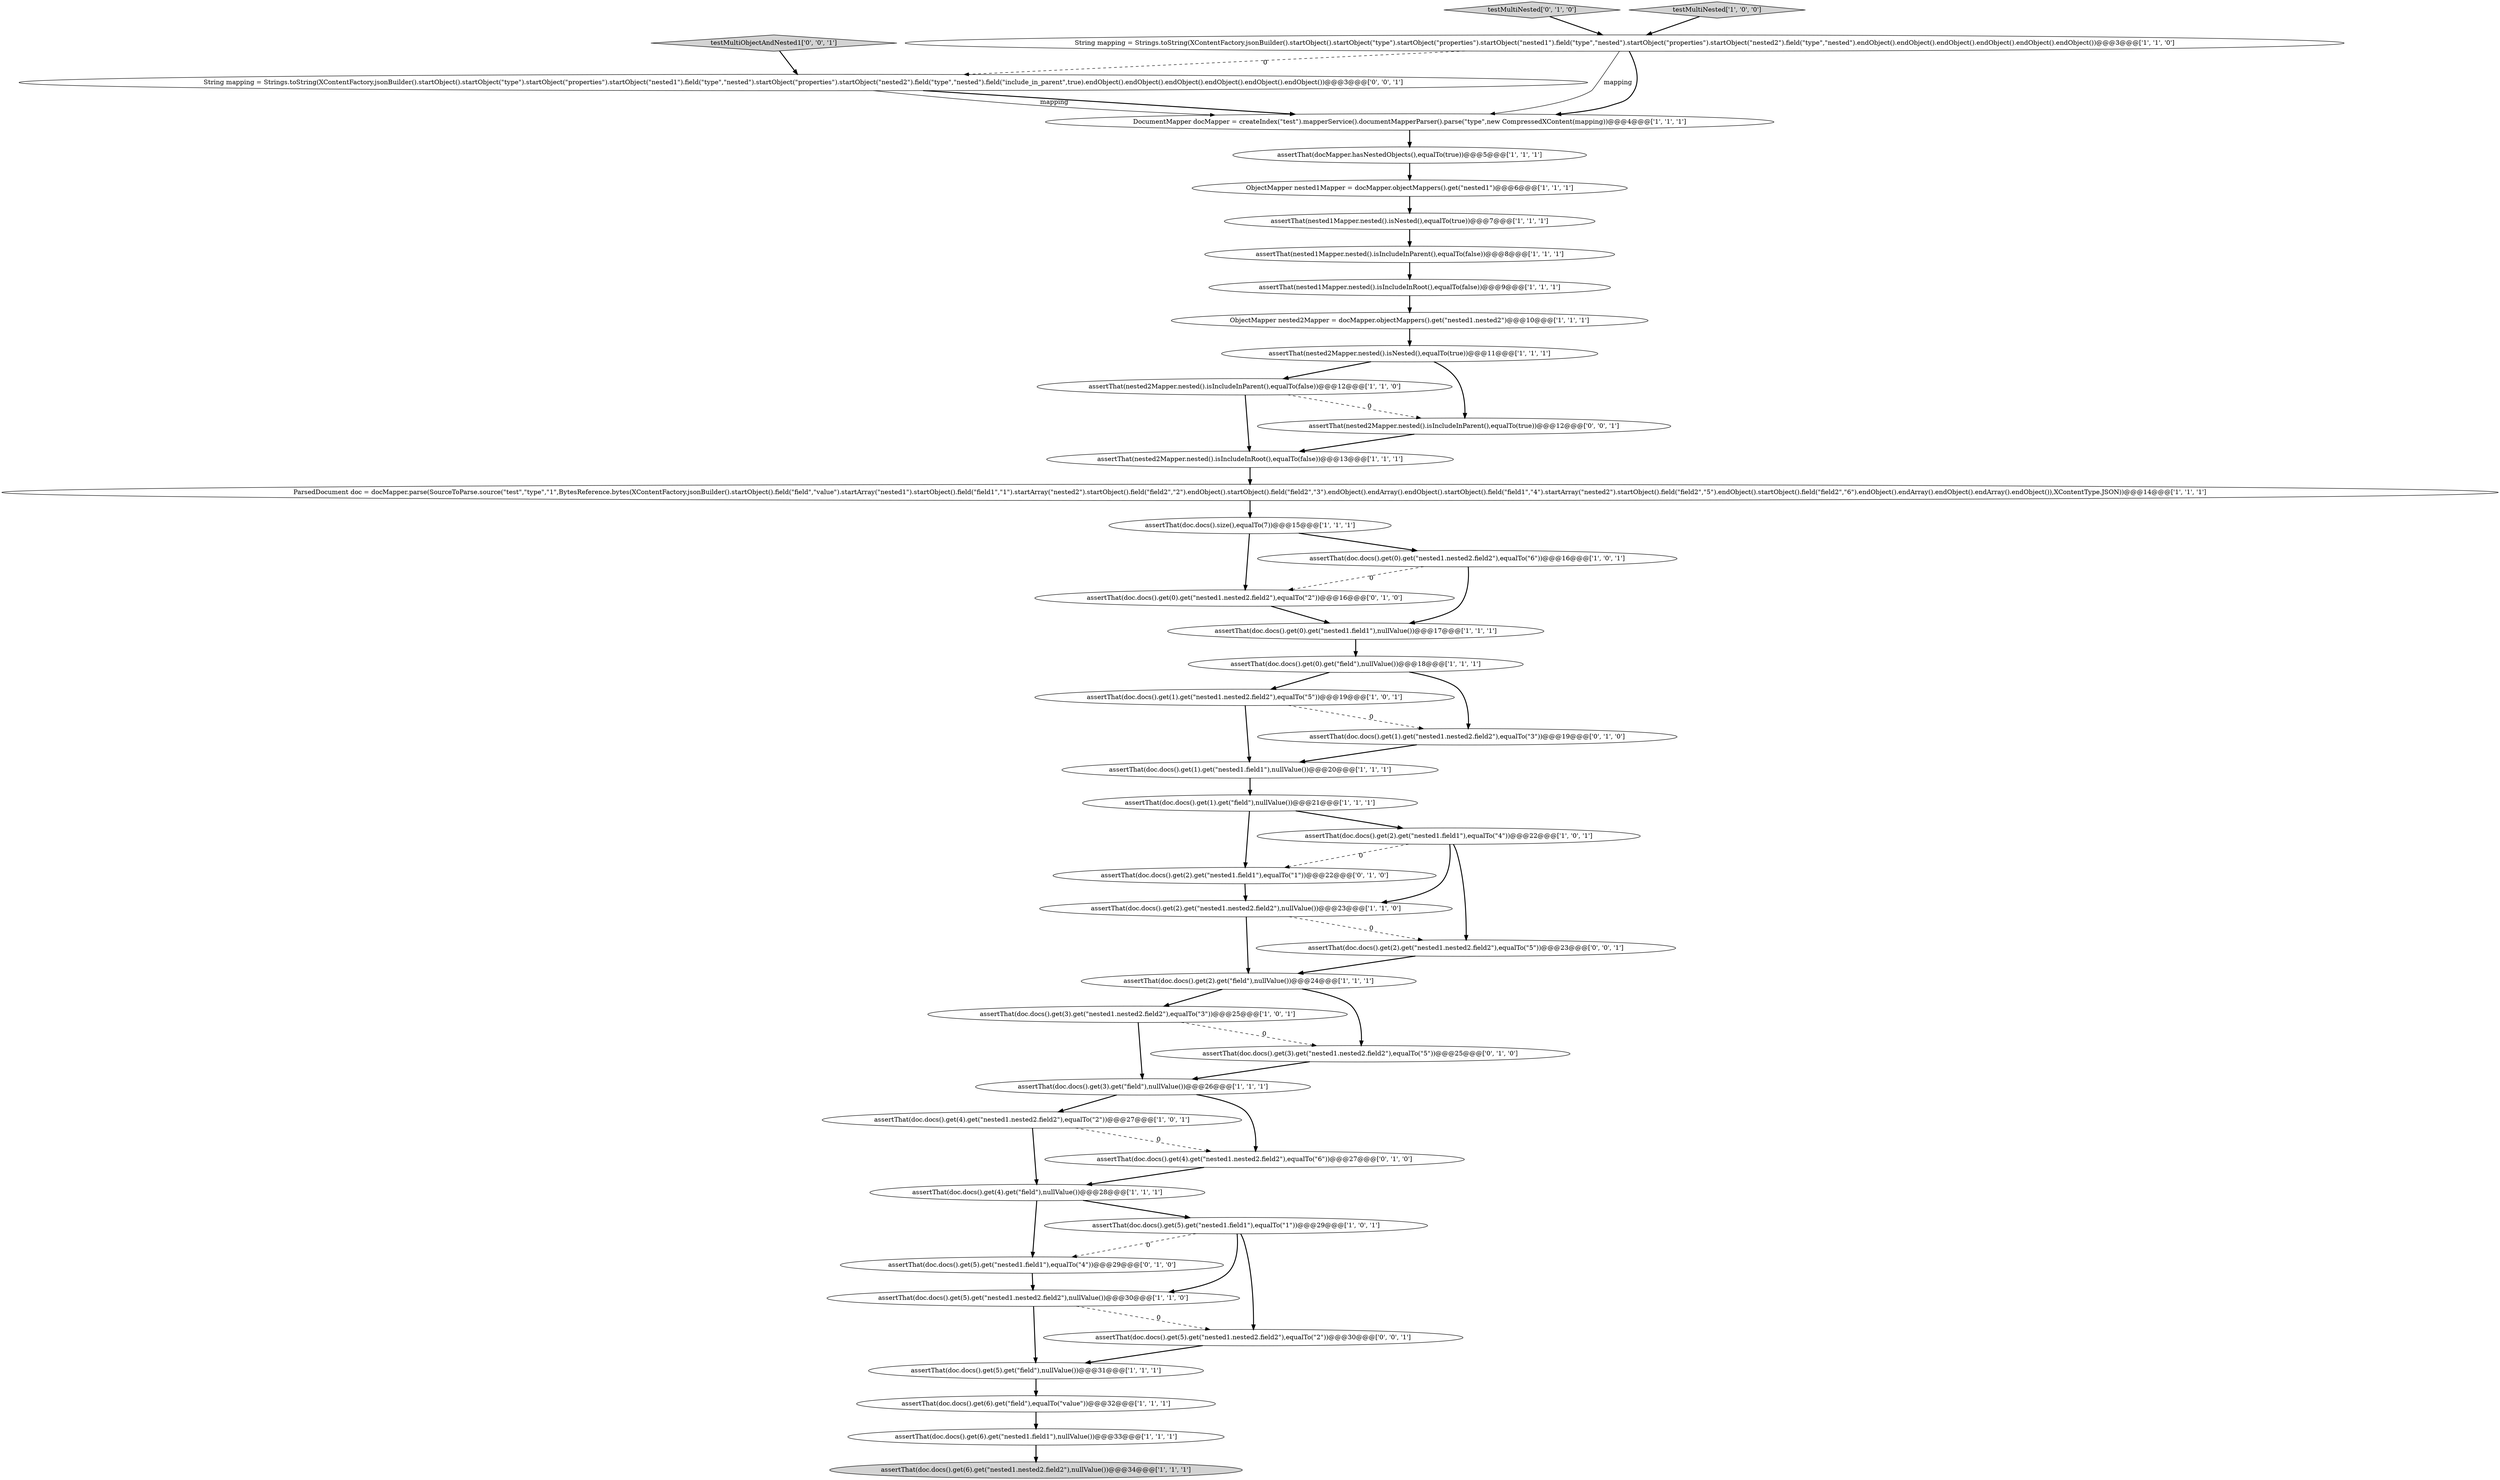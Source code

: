 digraph {
19 [style = filled, label = "assertThat(nested1Mapper.nested().isNested(),equalTo(true))@@@7@@@['1', '1', '1']", fillcolor = white, shape = ellipse image = "AAA0AAABBB1BBB"];
22 [style = filled, label = "assertThat(nested2Mapper.nested().isIncludeInParent(),equalTo(false))@@@12@@@['1', '1', '0']", fillcolor = white, shape = ellipse image = "AAA0AAABBB1BBB"];
7 [style = filled, label = "assertThat(doc.docs().get(1).get(\"field\"),nullValue())@@@21@@@['1', '1', '1']", fillcolor = white, shape = ellipse image = "AAA0AAABBB1BBB"];
34 [style = filled, label = "assertThat(doc.docs().get(1).get(\"nested1.nested2.field2\"),equalTo(\"3\"))@@@19@@@['0', '1', '0']", fillcolor = white, shape = ellipse image = "AAA1AAABBB2BBB"];
41 [style = filled, label = "testMultiObjectAndNested1['0', '0', '1']", fillcolor = lightgray, shape = diamond image = "AAA0AAABBB3BBB"];
27 [style = filled, label = "assertThat(doc.docs().get(0).get(\"nested1.field1\"),nullValue())@@@17@@@['1', '1', '1']", fillcolor = white, shape = ellipse image = "AAA0AAABBB1BBB"];
29 [style = filled, label = "assertThat(doc.docs().get(1).get(\"nested1.field1\"),nullValue())@@@20@@@['1', '1', '1']", fillcolor = white, shape = ellipse image = "AAA0AAABBB1BBB"];
36 [style = filled, label = "testMultiNested['0', '1', '0']", fillcolor = lightgray, shape = diamond image = "AAA0AAABBB2BBB"];
37 [style = filled, label = "assertThat(doc.docs().get(0).get(\"nested1.nested2.field2\"),equalTo(\"2\"))@@@16@@@['0', '1', '0']", fillcolor = white, shape = ellipse image = "AAA1AAABBB2BBB"];
42 [style = filled, label = "assertThat(doc.docs().get(5).get(\"nested1.nested2.field2\"),equalTo(\"2\"))@@@30@@@['0', '0', '1']", fillcolor = white, shape = ellipse image = "AAA0AAABBB3BBB"];
5 [style = filled, label = "assertThat(docMapper.hasNestedObjects(),equalTo(true))@@@5@@@['1', '1', '1']", fillcolor = white, shape = ellipse image = "AAA0AAABBB1BBB"];
18 [style = filled, label = "assertThat(doc.docs().get(2).get(\"nested1.field1\"),equalTo(\"4\"))@@@22@@@['1', '0', '1']", fillcolor = white, shape = ellipse image = "AAA0AAABBB1BBB"];
11 [style = filled, label = "ObjectMapper nested2Mapper = docMapper.objectMappers().get(\"nested1.nested2\")@@@10@@@['1', '1', '1']", fillcolor = white, shape = ellipse image = "AAA0AAABBB1BBB"];
16 [style = filled, label = "assertThat(doc.docs().get(5).get(\"nested1.field1\"),equalTo(\"1\"))@@@29@@@['1', '0', '1']", fillcolor = white, shape = ellipse image = "AAA0AAABBB1BBB"];
9 [style = filled, label = "assertThat(doc.docs().get(1).get(\"nested1.nested2.field2\"),equalTo(\"5\"))@@@19@@@['1', '0', '1']", fillcolor = white, shape = ellipse image = "AAA0AAABBB1BBB"];
28 [style = filled, label = "assertThat(doc.docs().size(),equalTo(7))@@@15@@@['1', '1', '1']", fillcolor = white, shape = ellipse image = "AAA0AAABBB1BBB"];
21 [style = filled, label = "ParsedDocument doc = docMapper.parse(SourceToParse.source(\"test\",\"type\",\"1\",BytesReference.bytes(XContentFactory.jsonBuilder().startObject().field(\"field\",\"value\").startArray(\"nested1\").startObject().field(\"field1\",\"1\").startArray(\"nested2\").startObject().field(\"field2\",\"2\").endObject().startObject().field(\"field2\",\"3\").endObject().endArray().endObject().startObject().field(\"field1\",\"4\").startArray(\"nested2\").startObject().field(\"field2\",\"5\").endObject().startObject().field(\"field2\",\"6\").endObject().endArray().endObject().endArray().endObject()),XContentType.JSON))@@@14@@@['1', '1', '1']", fillcolor = white, shape = ellipse image = "AAA0AAABBB1BBB"];
20 [style = filled, label = "assertThat(nested1Mapper.nested().isIncludeInRoot(),equalTo(false))@@@9@@@['1', '1', '1']", fillcolor = white, shape = ellipse image = "AAA0AAABBB1BBB"];
44 [style = filled, label = "String mapping = Strings.toString(XContentFactory.jsonBuilder().startObject().startObject(\"type\").startObject(\"properties\").startObject(\"nested1\").field(\"type\",\"nested\").startObject(\"properties\").startObject(\"nested2\").field(\"type\",\"nested\").field(\"include_in_parent\",true).endObject().endObject().endObject().endObject().endObject().endObject())@@@3@@@['0', '0', '1']", fillcolor = white, shape = ellipse image = "AAA0AAABBB3BBB"];
38 [style = filled, label = "assertThat(doc.docs().get(3).get(\"nested1.nested2.field2\"),equalTo(\"5\"))@@@25@@@['0', '1', '0']", fillcolor = white, shape = ellipse image = "AAA1AAABBB2BBB"];
10 [style = filled, label = "assertThat(doc.docs().get(4).get(\"nested1.nested2.field2\"),equalTo(\"2\"))@@@27@@@['1', '0', '1']", fillcolor = white, shape = ellipse image = "AAA0AAABBB1BBB"];
0 [style = filled, label = "assertThat(doc.docs().get(0).get(\"field\"),nullValue())@@@18@@@['1', '1', '1']", fillcolor = white, shape = ellipse image = "AAA0AAABBB1BBB"];
15 [style = filled, label = "assertThat(doc.docs().get(5).get(\"field\"),nullValue())@@@31@@@['1', '1', '1']", fillcolor = white, shape = ellipse image = "AAA0AAABBB1BBB"];
39 [style = filled, label = "assertThat(doc.docs().get(2).get(\"nested1.field1\"),equalTo(\"1\"))@@@22@@@['0', '1', '0']", fillcolor = white, shape = ellipse image = "AAA1AAABBB2BBB"];
6 [style = filled, label = "assertThat(doc.docs().get(6).get(\"field\"),equalTo(\"value\"))@@@32@@@['1', '1', '1']", fillcolor = white, shape = ellipse image = "AAA0AAABBB1BBB"];
8 [style = filled, label = "ObjectMapper nested1Mapper = docMapper.objectMappers().get(\"nested1\")@@@6@@@['1', '1', '1']", fillcolor = white, shape = ellipse image = "AAA0AAABBB1BBB"];
35 [style = filled, label = "assertThat(doc.docs().get(5).get(\"nested1.field1\"),equalTo(\"4\"))@@@29@@@['0', '1', '0']", fillcolor = white, shape = ellipse image = "AAA1AAABBB2BBB"];
32 [style = filled, label = "assertThat(nested2Mapper.nested().isIncludeInRoot(),equalTo(false))@@@13@@@['1', '1', '1']", fillcolor = white, shape = ellipse image = "AAA0AAABBB1BBB"];
33 [style = filled, label = "assertThat(doc.docs().get(4).get(\"nested1.nested2.field2\"),equalTo(\"6\"))@@@27@@@['0', '1', '0']", fillcolor = white, shape = ellipse image = "AAA1AAABBB2BBB"];
24 [style = filled, label = "assertThat(doc.docs().get(2).get(\"nested1.nested2.field2\"),nullValue())@@@23@@@['1', '1', '0']", fillcolor = white, shape = ellipse image = "AAA0AAABBB1BBB"];
13 [style = filled, label = "testMultiNested['1', '0', '0']", fillcolor = lightgray, shape = diamond image = "AAA0AAABBB1BBB"];
2 [style = filled, label = "assertThat(nested2Mapper.nested().isNested(),equalTo(true))@@@11@@@['1', '1', '1']", fillcolor = white, shape = ellipse image = "AAA0AAABBB1BBB"];
31 [style = filled, label = "assertThat(nested1Mapper.nested().isIncludeInParent(),equalTo(false))@@@8@@@['1', '1', '1']", fillcolor = white, shape = ellipse image = "AAA0AAABBB1BBB"];
25 [style = filled, label = "assertThat(doc.docs().get(6).get(\"nested1.nested2.field2\"),nullValue())@@@34@@@['1', '1', '1']", fillcolor = lightgray, shape = ellipse image = "AAA0AAABBB1BBB"];
1 [style = filled, label = "assertThat(doc.docs().get(3).get(\"nested1.nested2.field2\"),equalTo(\"3\"))@@@25@@@['1', '0', '1']", fillcolor = white, shape = ellipse image = "AAA0AAABBB1BBB"];
23 [style = filled, label = "assertThat(doc.docs().get(4).get(\"field\"),nullValue())@@@28@@@['1', '1', '1']", fillcolor = white, shape = ellipse image = "AAA0AAABBB1BBB"];
14 [style = filled, label = "String mapping = Strings.toString(XContentFactory.jsonBuilder().startObject().startObject(\"type\").startObject(\"properties\").startObject(\"nested1\").field(\"type\",\"nested\").startObject(\"properties\").startObject(\"nested2\").field(\"type\",\"nested\").endObject().endObject().endObject().endObject().endObject().endObject())@@@3@@@['1', '1', '0']", fillcolor = white, shape = ellipse image = "AAA0AAABBB1BBB"];
26 [style = filled, label = "assertThat(doc.docs().get(5).get(\"nested1.nested2.field2\"),nullValue())@@@30@@@['1', '1', '0']", fillcolor = white, shape = ellipse image = "AAA0AAABBB1BBB"];
12 [style = filled, label = "assertThat(doc.docs().get(6).get(\"nested1.field1\"),nullValue())@@@33@@@['1', '1', '1']", fillcolor = white, shape = ellipse image = "AAA0AAABBB1BBB"];
30 [style = filled, label = "assertThat(doc.docs().get(2).get(\"field\"),nullValue())@@@24@@@['1', '1', '1']", fillcolor = white, shape = ellipse image = "AAA0AAABBB1BBB"];
40 [style = filled, label = "assertThat(nested2Mapper.nested().isIncludeInParent(),equalTo(true))@@@12@@@['0', '0', '1']", fillcolor = white, shape = ellipse image = "AAA0AAABBB3BBB"];
43 [style = filled, label = "assertThat(doc.docs().get(2).get(\"nested1.nested2.field2\"),equalTo(\"5\"))@@@23@@@['0', '0', '1']", fillcolor = white, shape = ellipse image = "AAA0AAABBB3BBB"];
4 [style = filled, label = "assertThat(doc.docs().get(3).get(\"field\"),nullValue())@@@26@@@['1', '1', '1']", fillcolor = white, shape = ellipse image = "AAA0AAABBB1BBB"];
17 [style = filled, label = "DocumentMapper docMapper = createIndex(\"test\").mapperService().documentMapperParser().parse(\"type\",new CompressedXContent(mapping))@@@4@@@['1', '1', '1']", fillcolor = white, shape = ellipse image = "AAA0AAABBB1BBB"];
3 [style = filled, label = "assertThat(doc.docs().get(0).get(\"nested1.nested2.field2\"),equalTo(\"6\"))@@@16@@@['1', '0', '1']", fillcolor = white, shape = ellipse image = "AAA0AAABBB1BBB"];
40->32 [style = bold, label=""];
12->25 [style = bold, label=""];
26->42 [style = dashed, label="0"];
14->17 [style = bold, label=""];
28->3 [style = bold, label=""];
3->37 [style = dashed, label="0"];
5->8 [style = bold, label=""];
10->23 [style = bold, label=""];
16->26 [style = bold, label=""];
38->4 [style = bold, label=""];
18->24 [style = bold, label=""];
41->44 [style = bold, label=""];
7->18 [style = bold, label=""];
37->27 [style = bold, label=""];
1->38 [style = dashed, label="0"];
27->0 [style = bold, label=""];
0->9 [style = bold, label=""];
18->39 [style = dashed, label="0"];
23->16 [style = bold, label=""];
30->38 [style = bold, label=""];
14->44 [style = dashed, label="0"];
24->30 [style = bold, label=""];
16->42 [style = bold, label=""];
44->17 [style = bold, label=""];
3->27 [style = bold, label=""];
14->17 [style = solid, label="mapping"];
11->2 [style = bold, label=""];
15->6 [style = bold, label=""];
32->21 [style = bold, label=""];
22->32 [style = bold, label=""];
23->35 [style = bold, label=""];
26->15 [style = bold, label=""];
10->33 [style = dashed, label="0"];
39->24 [style = bold, label=""];
9->34 [style = dashed, label="0"];
22->40 [style = dashed, label="0"];
33->23 [style = bold, label=""];
28->37 [style = bold, label=""];
2->22 [style = bold, label=""];
7->39 [style = bold, label=""];
4->33 [style = bold, label=""];
31->20 [style = bold, label=""];
36->14 [style = bold, label=""];
2->40 [style = bold, label=""];
18->43 [style = bold, label=""];
6->12 [style = bold, label=""];
29->7 [style = bold, label=""];
1->4 [style = bold, label=""];
4->10 [style = bold, label=""];
9->29 [style = bold, label=""];
30->1 [style = bold, label=""];
43->30 [style = bold, label=""];
34->29 [style = bold, label=""];
19->31 [style = bold, label=""];
42->15 [style = bold, label=""];
24->43 [style = dashed, label="0"];
13->14 [style = bold, label=""];
0->34 [style = bold, label=""];
35->26 [style = bold, label=""];
16->35 [style = dashed, label="0"];
44->17 [style = solid, label="mapping"];
17->5 [style = bold, label=""];
21->28 [style = bold, label=""];
8->19 [style = bold, label=""];
20->11 [style = bold, label=""];
}
